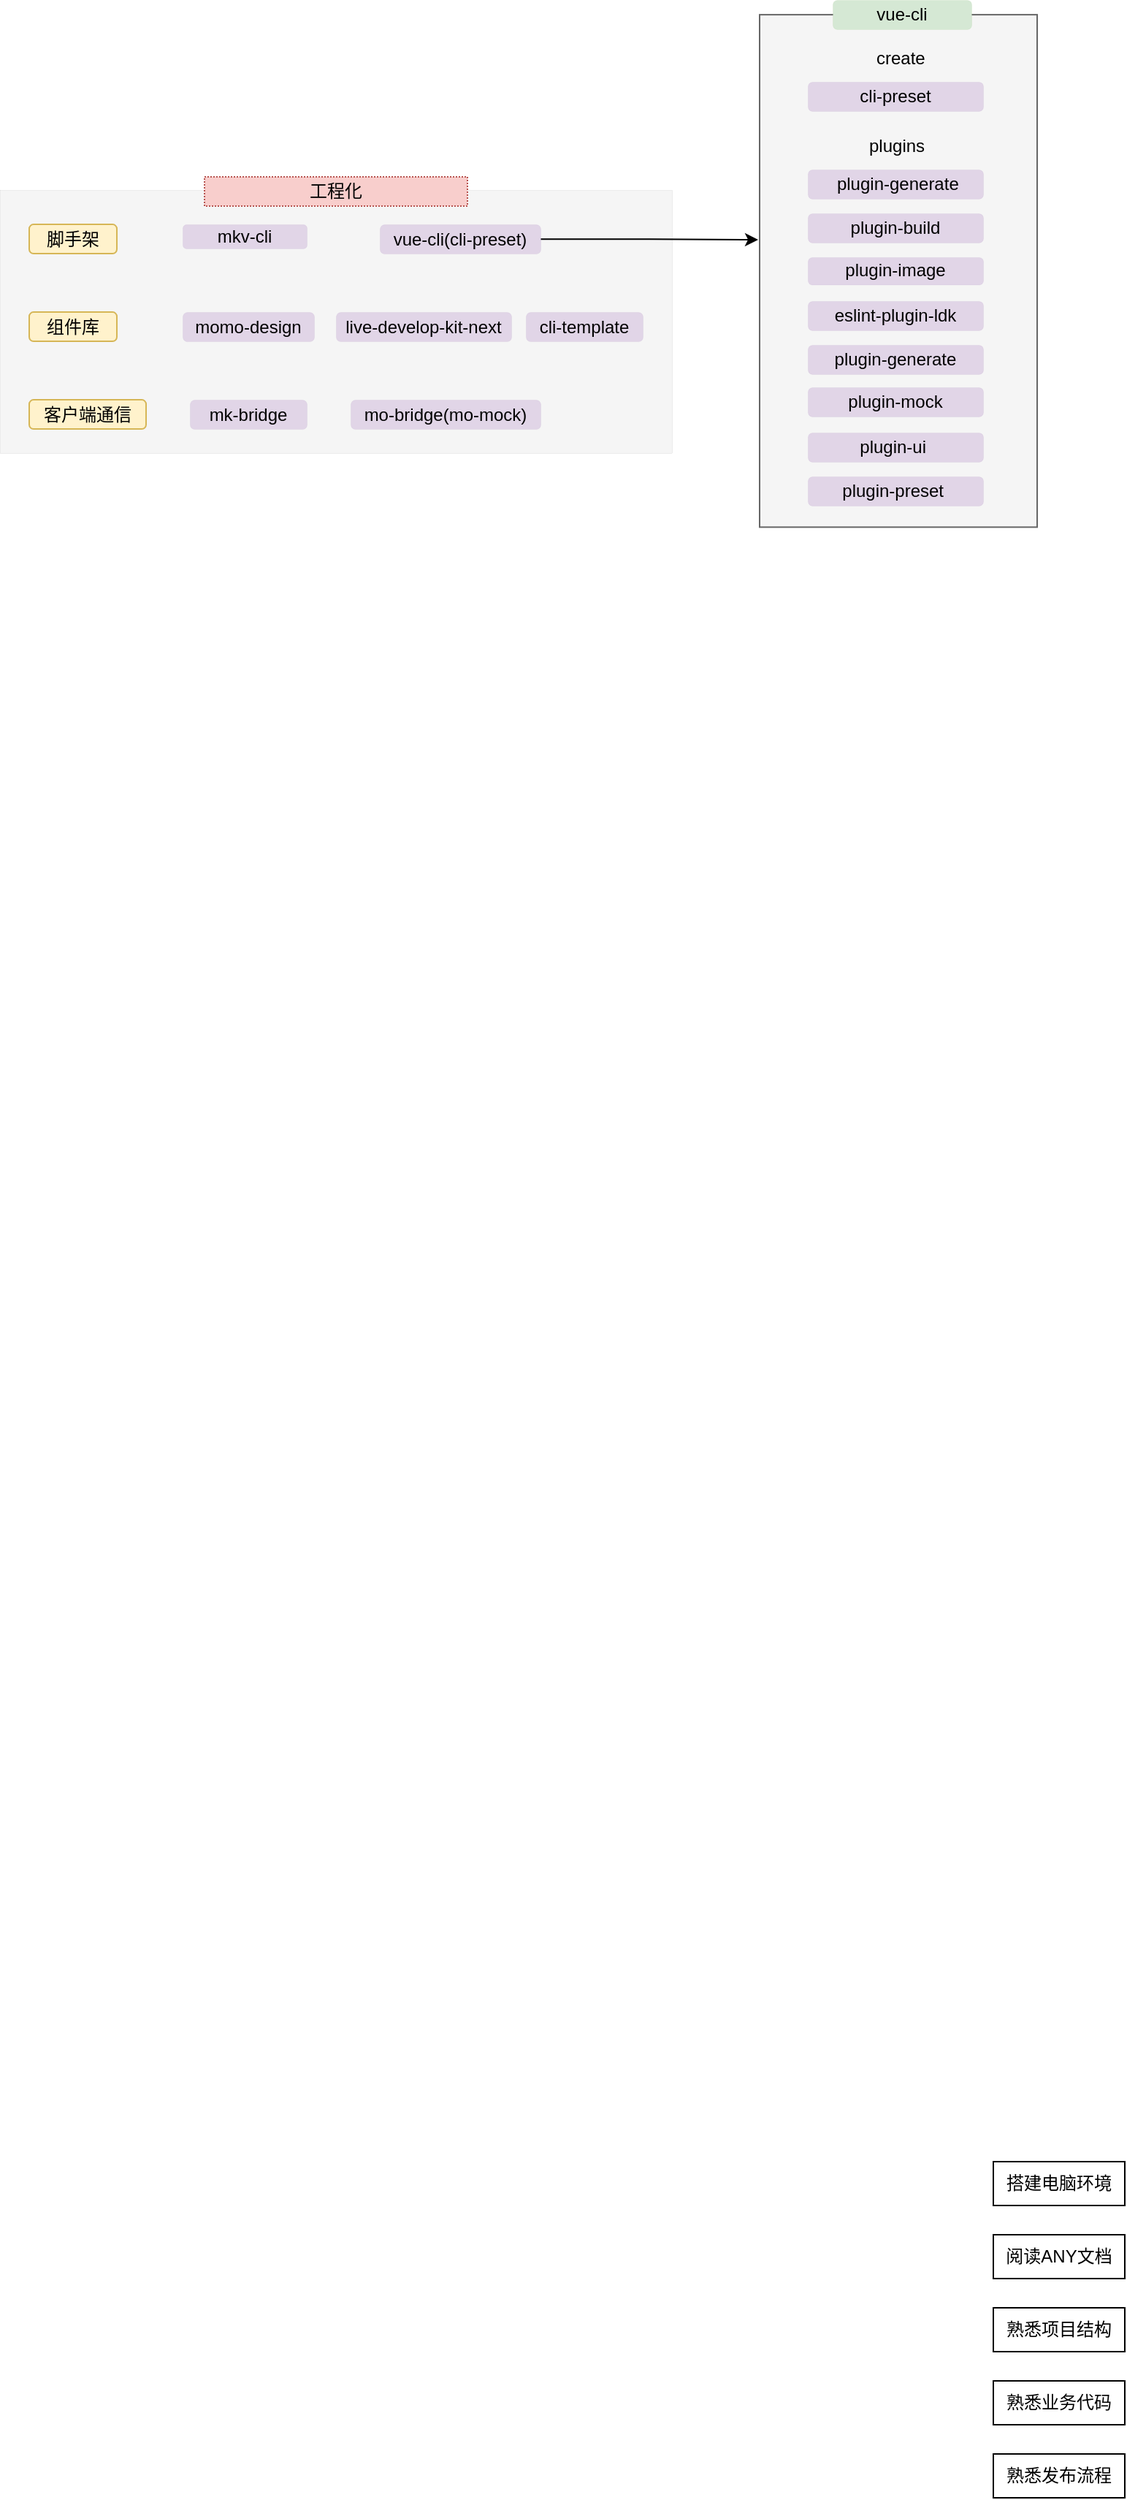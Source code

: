 <mxfile version="14.7.7" type="github"><diagram id="tQhcmQdpXZ62_c54OMQi" name="Page-1"><mxGraphModel dx="983" dy="1717" grid="1" gridSize="10" guides="1" tooltips="1" connect="1" arrows="1" fold="1" page="1" pageScale="1" pageWidth="827" pageHeight="1169" math="0" shadow="0"><root><mxCell id="0"/><mxCell id="1" parent="0"/><mxCell id="BeSUbaSSBDn7unbjMiaT-6" value="" style="rounded=0;whiteSpace=wrap;html=1;fillColor=#f5f5f5;strokeColor=#666666;fontColor=#333333;" vertex="1" parent="1"><mxGeometry x="560" y="-1158.94" width="190" height="350.62" as="geometry"/></mxCell><mxCell id="BeSUbaSSBDn7unbjMiaT-1" value="搭建电脑环境" style="rounded=0;whiteSpace=wrap;html=1;" vertex="1" parent="1"><mxGeometry x="720" y="310" width="90" height="30" as="geometry"/></mxCell><mxCell id="BeSUbaSSBDn7unbjMiaT-2" value="阅读ANY文档" style="rounded=0;whiteSpace=wrap;html=1;" vertex="1" parent="1"><mxGeometry x="720" y="360" width="90" height="30" as="geometry"/></mxCell><mxCell id="BeSUbaSSBDn7unbjMiaT-3" value="熟悉项目结构" style="rounded=0;whiteSpace=wrap;html=1;" vertex="1" parent="1"><mxGeometry x="720" y="410" width="90" height="30" as="geometry"/></mxCell><mxCell id="BeSUbaSSBDn7unbjMiaT-4" value="熟悉业务代码" style="rounded=0;whiteSpace=wrap;html=1;" vertex="1" parent="1"><mxGeometry x="720" y="460" width="90" height="30" as="geometry"/></mxCell><mxCell id="BeSUbaSSBDn7unbjMiaT-5" value="熟悉发布流程" style="rounded=0;whiteSpace=wrap;html=1;" vertex="1" parent="1"><mxGeometry x="720" y="510" width="90" height="30" as="geometry"/></mxCell><mxCell id="BeSUbaSSBDn7unbjMiaT-7" value="vue-cli" style="text;html=1;strokeColor=#82b366;fillColor=#d5e8d4;align=center;verticalAlign=middle;whiteSpace=wrap;rounded=1;strokeWidth=0;" vertex="1" parent="1"><mxGeometry x="610" y="-1169" width="95" height="20" as="geometry"/></mxCell><mxCell id="BeSUbaSSBDn7unbjMiaT-9" value="&lt;meta charset=&quot;utf-8&quot;&gt;create" style="text;whiteSpace=wrap;html=1;" vertex="1" parent="1"><mxGeometry x="638" y="-1143" width="35" height="30" as="geometry"/></mxCell><mxCell id="BeSUbaSSBDn7unbjMiaT-10" value="plugins" style="text;whiteSpace=wrap;html=1;" vertex="1" parent="1"><mxGeometry x="633" y="-1083" width="40" height="30" as="geometry"/></mxCell><mxCell id="BeSUbaSSBDn7unbjMiaT-18" value="eslint-plugin-ldk" style="text;html=1;strokeColor=#9673a6;align=center;verticalAlign=middle;whiteSpace=wrap;rounded=1;fillColor=#e1d5e7;strokeWidth=0;" vertex="1" parent="1"><mxGeometry x="593" y="-963" width="120" height="20" as="geometry"/></mxCell><mxCell id="BeSUbaSSBDn7unbjMiaT-22" value="&lt;span style=&quot;text-align: left&quot;&gt;plugin-generate&lt;/span&gt;" style="text;html=1;strokeColor=#9673a6;align=center;verticalAlign=middle;whiteSpace=wrap;rounded=1;fillColor=#e1d5e7;strokeWidth=0;" vertex="1" parent="1"><mxGeometry x="593" y="-933" width="120" height="20" as="geometry"/></mxCell><mxCell id="BeSUbaSSBDn7unbjMiaT-23" value="&lt;span style=&quot;text-align: left&quot;&gt;plugin-image&lt;/span&gt;" style="text;html=1;strokeColor=#9673a6;align=center;verticalAlign=middle;whiteSpace=wrap;rounded=1;fillColor=#e1d5e7;strokeWidth=0;" vertex="1" parent="1"><mxGeometry x="593" y="-993" width="120" height="18.75" as="geometry"/></mxCell><mxCell id="BeSUbaSSBDn7unbjMiaT-24" value="&lt;p&gt;plugin-mock&lt;/p&gt;" style="text;html=1;strokeColor=#9673a6;align=center;verticalAlign=middle;whiteSpace=wrap;rounded=1;fillColor=#e1d5e7;strokeWidth=0;" vertex="1" parent="1"><mxGeometry x="593" y="-904" width="120" height="20" as="geometry"/></mxCell><mxCell id="BeSUbaSSBDn7unbjMiaT-25" value="&lt;span style=&quot;text-align: left&quot;&gt;plugin-ui&amp;nbsp;&lt;/span&gt;" style="text;html=1;strokeColor=#9673a6;align=center;verticalAlign=middle;whiteSpace=wrap;rounded=1;fillColor=#e1d5e7;strokeWidth=0;" vertex="1" parent="1"><mxGeometry x="593" y="-873" width="120" height="20" as="geometry"/></mxCell><mxCell id="BeSUbaSSBDn7unbjMiaT-26" value="&lt;span style=&quot;text-align: left&quot;&gt;plugin-preset&amp;nbsp;&lt;/span&gt;" style="text;html=1;strokeColor=#9673a6;align=center;verticalAlign=middle;whiteSpace=wrap;rounded=1;fillColor=#e1d5e7;strokeWidth=0;" vertex="1" parent="1"><mxGeometry x="593" y="-843" width="120" height="20" as="geometry"/></mxCell><mxCell id="BeSUbaSSBDn7unbjMiaT-27" value="&lt;span style=&quot;text-align: left&quot;&gt;plugin-build&lt;/span&gt;" style="text;html=1;strokeColor=#9673a6;align=center;verticalAlign=middle;whiteSpace=wrap;rounded=1;fillColor=#e1d5e7;strokeWidth=0;" vertex="1" parent="1"><mxGeometry x="593" y="-1023" width="120" height="20" as="geometry"/></mxCell><mxCell id="BeSUbaSSBDn7unbjMiaT-28" value="&amp;nbsp;&lt;span&gt;plugin-generate&lt;br&gt;&lt;/span&gt;" style="text;html=1;strokeColor=#9673a6;align=center;verticalAlign=middle;whiteSpace=wrap;rounded=1;fillColor=#e1d5e7;strokeWidth=0;" vertex="1" parent="1"><mxGeometry x="593" y="-1053" width="120" height="20" as="geometry"/></mxCell><mxCell id="BeSUbaSSBDn7unbjMiaT-32" value="cli-preset&lt;span&gt;&lt;br&gt;&lt;/span&gt;" style="text;html=1;strokeColor=#9673a6;align=center;verticalAlign=middle;whiteSpace=wrap;rounded=1;fillColor=#e1d5e7;strokeWidth=0;" vertex="1" parent="1"><mxGeometry x="593" y="-1113" width="120" height="20" as="geometry"/></mxCell><mxCell id="BeSUbaSSBDn7unbjMiaT-35" value="" style="rounded=0;whiteSpace=wrap;html=1;shadow=0;glass=0;sketch=0;strokeWidth=0;fillColor=#f5f5f5;strokeColor=#666666;fontColor=#333333;" vertex="1" parent="1"><mxGeometry x="40" y="-1039" width="460" height="180" as="geometry"/></mxCell><mxCell id="BeSUbaSSBDn7unbjMiaT-36" value="脚手架" style="text;html=1;strokeColor=#d6b656;fillColor=#fff2cc;align=center;verticalAlign=middle;whiteSpace=wrap;rounded=1;shadow=0;glass=0;sketch=0;" vertex="1" parent="1"><mxGeometry x="60" y="-1015.44" width="60" height="20" as="geometry"/></mxCell><mxCell id="BeSUbaSSBDn7unbjMiaT-48" style="edgeStyle=orthogonalEdgeStyle;rounded=0;orthogonalLoop=1;jettySize=auto;html=1;" edge="1" parent="1" source="BeSUbaSSBDn7unbjMiaT-38"><mxGeometry relative="1" as="geometry"><mxPoint x="559" y="-1005" as="targetPoint"/></mxGeometry></mxCell><mxCell id="BeSUbaSSBDn7unbjMiaT-38" value="vue-cli(cli-preset)" style="text;html=1;strokeColor=#9673a6;fillColor=#e1d5e7;align=center;verticalAlign=middle;whiteSpace=wrap;rounded=1;shadow=0;glass=0;sketch=0;dashed=1;strokeWidth=0;" vertex="1" parent="1"><mxGeometry x="300" y="-1015.44" width="110" height="20" as="geometry"/></mxCell><mxCell id="BeSUbaSSBDn7unbjMiaT-39" value="live-develop-kit-next" style="text;html=1;strokeColor=#9673a6;fillColor=#e1d5e7;align=center;verticalAlign=middle;whiteSpace=wrap;rounded=1;shadow=0;glass=0;sketch=0;dashed=1;dashPattern=1 1;strokeWidth=0;" vertex="1" parent="1"><mxGeometry x="270" y="-955.44" width="120" height="20" as="geometry"/></mxCell><mxCell id="BeSUbaSSBDn7unbjMiaT-40" value="momo-design" style="text;html=1;strokeColor=#9673a6;fillColor=#e1d5e7;align=center;verticalAlign=middle;whiteSpace=wrap;rounded=1;shadow=0;glass=0;sketch=0;dashed=1;strokeWidth=0;" vertex="1" parent="1"><mxGeometry x="165" y="-955.44" width="90" height="20" as="geometry"/></mxCell><mxCell id="BeSUbaSSBDn7unbjMiaT-41" value="组件库" style="text;html=1;strokeColor=#d6b656;fillColor=#fff2cc;align=center;verticalAlign=middle;whiteSpace=wrap;rounded=1;shadow=0;glass=0;sketch=0;" vertex="1" parent="1"><mxGeometry x="60" y="-955.44" width="60" height="20" as="geometry"/></mxCell><mxCell id="BeSUbaSSBDn7unbjMiaT-42" value="cli-template" style="text;html=1;strokeColor=#9673a6;fillColor=#e1d5e7;align=center;verticalAlign=middle;whiteSpace=wrap;rounded=1;shadow=0;glass=0;sketch=0;dashed=1;strokeWidth=0;" vertex="1" parent="1"><mxGeometry x="400" y="-955.44" width="80" height="20" as="geometry"/></mxCell><mxCell id="BeSUbaSSBDn7unbjMiaT-43" value="客户端通信" style="text;html=1;strokeColor=#d6b656;fillColor=#fff2cc;align=center;verticalAlign=middle;whiteSpace=wrap;rounded=1;shadow=0;glass=0;sketch=0;" vertex="1" parent="1"><mxGeometry x="60" y="-895.44" width="80" height="20" as="geometry"/></mxCell><mxCell id="BeSUbaSSBDn7unbjMiaT-44" value="mo-bridge(mo-mock)" style="text;html=1;strokeColor=#9673a6;fillColor=#e1d5e7;align=center;verticalAlign=middle;whiteSpace=wrap;rounded=1;shadow=0;glass=0;sketch=0;dashed=1;strokeWidth=0;" vertex="1" parent="1"><mxGeometry x="280" y="-895.44" width="130" height="20" as="geometry"/></mxCell><mxCell id="BeSUbaSSBDn7unbjMiaT-45" value="mk-bridge" style="text;html=1;strokeColor=#9673a6;fillColor=#e1d5e7;align=center;verticalAlign=middle;whiteSpace=wrap;rounded=1;shadow=0;glass=0;sketch=0;dashed=1;strokeWidth=0;" vertex="1" parent="1"><mxGeometry x="170" y="-895.44" width="80" height="20" as="geometry"/></mxCell><mxCell id="BeSUbaSSBDn7unbjMiaT-50" value="工程化" style="text;html=1;strokeColor=#b85450;fillColor=#f8cecc;align=center;verticalAlign=middle;whiteSpace=wrap;rounded=0;shadow=0;glass=0;dashed=1;dashPattern=1 1;sketch=0;" vertex="1" parent="1"><mxGeometry x="180" y="-1048" width="180" height="20" as="geometry"/></mxCell><mxCell id="BeSUbaSSBDn7unbjMiaT-52" value="mkv-cli" style="text;html=1;strokeColor=#9673a6;fillColor=#e1d5e7;align=center;verticalAlign=middle;whiteSpace=wrap;rounded=1;shadow=0;glass=0;sketch=0;dashed=1;strokeWidth=0;" vertex="1" parent="1"><mxGeometry x="165" y="-1015.44" width="85" height="16.44" as="geometry"/></mxCell></root></mxGraphModel></diagram></mxfile>